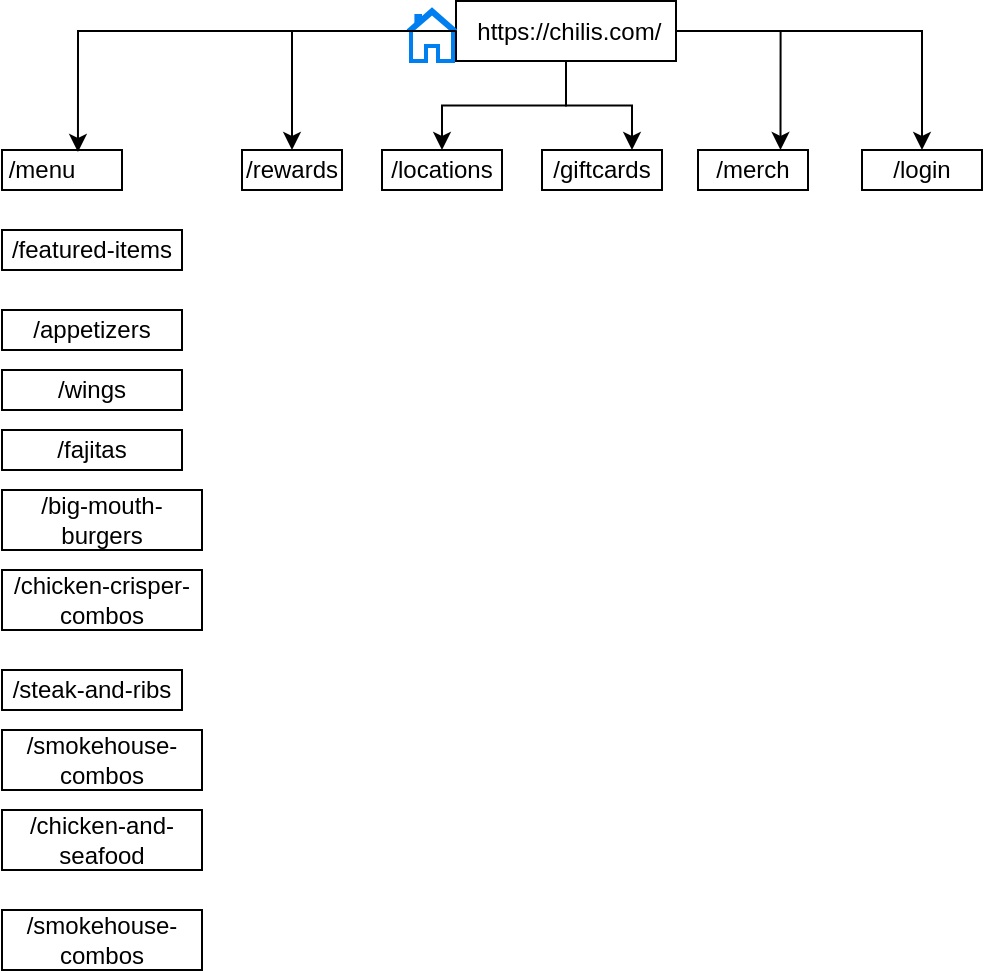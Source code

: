 <mxfile version="24.2.0" type="github">
  <diagram name="Page-1" id="PSdes31Rnnlw_tgahbyj">
    <mxGraphModel dx="1280" dy="675" grid="1" gridSize="10" guides="1" tooltips="1" connect="1" arrows="1" fold="1" page="1" pageScale="1" pageWidth="850" pageHeight="1100" math="0" shadow="0">
      <root>
        <mxCell id="0" />
        <mxCell id="1" parent="0" />
        <mxCell id="0PAF0eVwtVLL-mnTtXqf-24" style="edgeStyle=orthogonalEdgeStyle;rounded=0;orthogonalLoop=1;jettySize=auto;html=1;entryX=0.5;entryY=0;entryDx=0;entryDy=0;" edge="1" parent="1" source="0PAF0eVwtVLL-mnTtXqf-1" target="0PAF0eVwtVLL-mnTtXqf-2">
          <mxGeometry relative="1" as="geometry" />
        </mxCell>
        <mxCell id="0PAF0eVwtVLL-mnTtXqf-25" style="edgeStyle=orthogonalEdgeStyle;rounded=0;orthogonalLoop=1;jettySize=auto;html=1;entryX=0.5;entryY=0;entryDx=0;entryDy=0;" edge="1" parent="1" source="0PAF0eVwtVLL-mnTtXqf-1" target="0PAF0eVwtVLL-mnTtXqf-6">
          <mxGeometry relative="1" as="geometry" />
        </mxCell>
        <mxCell id="0PAF0eVwtVLL-mnTtXqf-26" value="" style="edgeStyle=orthogonalEdgeStyle;rounded=0;orthogonalLoop=1;jettySize=auto;html=1;" edge="1" parent="1" source="0PAF0eVwtVLL-mnTtXqf-1" target="0PAF0eVwtVLL-mnTtXqf-5">
          <mxGeometry relative="1" as="geometry" />
        </mxCell>
        <mxCell id="0PAF0eVwtVLL-mnTtXqf-28" style="edgeStyle=orthogonalEdgeStyle;rounded=0;orthogonalLoop=1;jettySize=auto;html=1;entryX=0.75;entryY=0;entryDx=0;entryDy=0;" edge="1" parent="1" source="0PAF0eVwtVLL-mnTtXqf-1" target="0PAF0eVwtVLL-mnTtXqf-3">
          <mxGeometry relative="1" as="geometry" />
        </mxCell>
        <mxCell id="0PAF0eVwtVLL-mnTtXqf-29" style="edgeStyle=orthogonalEdgeStyle;rounded=0;orthogonalLoop=1;jettySize=auto;html=1;entryX=0.75;entryY=0;entryDx=0;entryDy=0;" edge="1" parent="1" source="0PAF0eVwtVLL-mnTtXqf-1" target="0PAF0eVwtVLL-mnTtXqf-4">
          <mxGeometry relative="1" as="geometry" />
        </mxCell>
        <mxCell id="0PAF0eVwtVLL-mnTtXqf-1" value="&amp;nbsp;https://chilis.com/" style="rounded=0;whiteSpace=wrap;html=1;" vertex="1" parent="1">
          <mxGeometry x="277" y="125.5" width="110" height="30" as="geometry" />
        </mxCell>
        <mxCell id="0PAF0eVwtVLL-mnTtXqf-2" value="/login" style="rounded=0;whiteSpace=wrap;html=1;" vertex="1" parent="1">
          <mxGeometry x="480" y="200" width="60" height="20" as="geometry" />
        </mxCell>
        <mxCell id="0PAF0eVwtVLL-mnTtXqf-3" value="/merch" style="rounded=0;whiteSpace=wrap;html=1;" vertex="1" parent="1">
          <mxGeometry x="398" y="200" width="55" height="20" as="geometry" />
        </mxCell>
        <mxCell id="0PAF0eVwtVLL-mnTtXqf-4" value="/giftcards" style="rounded=0;whiteSpace=wrap;html=1;" vertex="1" parent="1">
          <mxGeometry x="320" y="200" width="60" height="20" as="geometry" />
        </mxCell>
        <mxCell id="0PAF0eVwtVLL-mnTtXqf-5" value="/locations" style="rounded=0;whiteSpace=wrap;html=1;" vertex="1" parent="1">
          <mxGeometry x="240" y="200" width="60" height="20" as="geometry" />
        </mxCell>
        <mxCell id="0PAF0eVwtVLL-mnTtXqf-6" value="/rewards" style="rounded=0;whiteSpace=wrap;html=1;" vertex="1" parent="1">
          <mxGeometry x="170" y="200" width="50" height="20" as="geometry" />
        </mxCell>
        <mxCell id="0PAF0eVwtVLL-mnTtXqf-7" value="/menu&lt;span style=&quot;white-space: pre;&quot;&gt;&#x9;&lt;/span&gt;" style="rounded=0;whiteSpace=wrap;html=1;" vertex="1" parent="1">
          <mxGeometry x="50" y="200" width="60" height="20" as="geometry" />
        </mxCell>
        <mxCell id="0PAF0eVwtVLL-mnTtXqf-8" value="/featured-items" style="rounded=0;whiteSpace=wrap;html=1;" vertex="1" parent="1">
          <mxGeometry x="50" y="240" width="90" height="20" as="geometry" />
        </mxCell>
        <mxCell id="0PAF0eVwtVLL-mnTtXqf-9" value="" style="html=1;verticalLabelPosition=bottom;align=center;labelBackgroundColor=#ffffff;verticalAlign=top;strokeWidth=2;strokeColor=#0080F0;shadow=0;dashed=0;shape=mxgraph.ios7.icons.home;" vertex="1" parent="1">
          <mxGeometry x="253" y="130" width="24" height="25.5" as="geometry" />
        </mxCell>
        <mxCell id="0PAF0eVwtVLL-mnTtXqf-12" value="/fajitas" style="rounded=0;whiteSpace=wrap;html=1;" vertex="1" parent="1">
          <mxGeometry x="50" y="340" width="90" height="20" as="geometry" />
        </mxCell>
        <mxCell id="0PAF0eVwtVLL-mnTtXqf-13" value="/appetizers" style="rounded=0;whiteSpace=wrap;html=1;" vertex="1" parent="1">
          <mxGeometry x="50" y="280" width="90" height="20" as="geometry" />
        </mxCell>
        <mxCell id="0PAF0eVwtVLL-mnTtXqf-14" value="/wings" style="rounded=0;whiteSpace=wrap;html=1;" vertex="1" parent="1">
          <mxGeometry x="50" y="310" width="90" height="20" as="geometry" />
        </mxCell>
        <mxCell id="0PAF0eVwtVLL-mnTtXqf-16" value="/smokehouse-combos" style="rounded=0;whiteSpace=wrap;html=1;" vertex="1" parent="1">
          <mxGeometry x="50" y="490" width="100" height="30" as="geometry" />
        </mxCell>
        <mxCell id="0PAF0eVwtVLL-mnTtXqf-17" value="/big-mouth-burgers" style="rounded=0;whiteSpace=wrap;html=1;" vertex="1" parent="1">
          <mxGeometry x="50" y="370" width="100" height="30" as="geometry" />
        </mxCell>
        <mxCell id="0PAF0eVwtVLL-mnTtXqf-18" value="/steak-and-ribs" style="rounded=0;whiteSpace=wrap;html=1;" vertex="1" parent="1">
          <mxGeometry x="50" y="460" width="90" height="20" as="geometry" />
        </mxCell>
        <mxCell id="0PAF0eVwtVLL-mnTtXqf-19" value="/chicken-crisper-combos" style="rounded=0;whiteSpace=wrap;html=1;" vertex="1" parent="1">
          <mxGeometry x="50" y="410" width="100" height="30" as="geometry" />
        </mxCell>
        <mxCell id="0PAF0eVwtVLL-mnTtXqf-20" value="/chicken-and-seafood" style="rounded=0;whiteSpace=wrap;html=1;" vertex="1" parent="1">
          <mxGeometry x="50" y="530" width="100" height="30" as="geometry" />
        </mxCell>
        <mxCell id="0PAF0eVwtVLL-mnTtXqf-21" value="/smokehouse-combos" style="rounded=0;whiteSpace=wrap;html=1;" vertex="1" parent="1">
          <mxGeometry x="50" y="580" width="100" height="30" as="geometry" />
        </mxCell>
        <mxCell id="0PAF0eVwtVLL-mnTtXqf-23" style="edgeStyle=orthogonalEdgeStyle;rounded=0;orthogonalLoop=1;jettySize=auto;html=1;entryX=0.633;entryY=0.05;entryDx=0;entryDy=0;entryPerimeter=0;" edge="1" parent="1" source="0PAF0eVwtVLL-mnTtXqf-1" target="0PAF0eVwtVLL-mnTtXqf-7">
          <mxGeometry relative="1" as="geometry" />
        </mxCell>
      </root>
    </mxGraphModel>
  </diagram>
</mxfile>
